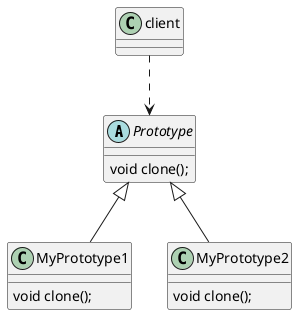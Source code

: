 @startuml
'https://plantuml.com/class-diagram


/'原型类'/
abstract class Prototype{
/'声明一个克隆自己的方法'/
void clone();
}
/'具体的原型类'/
class MyPrototype1{
void clone();
}
class MyPrototype2{
void clone();
}
Prototype<|--MyPrototype1
Prototype<|--MyPrototype2
/'客户端依赖原型'/
/'让一个原型对象克隆自己，从而创建出一个新的对象（属性一样）'/
class client{
}
client ..> Prototype

@enduml